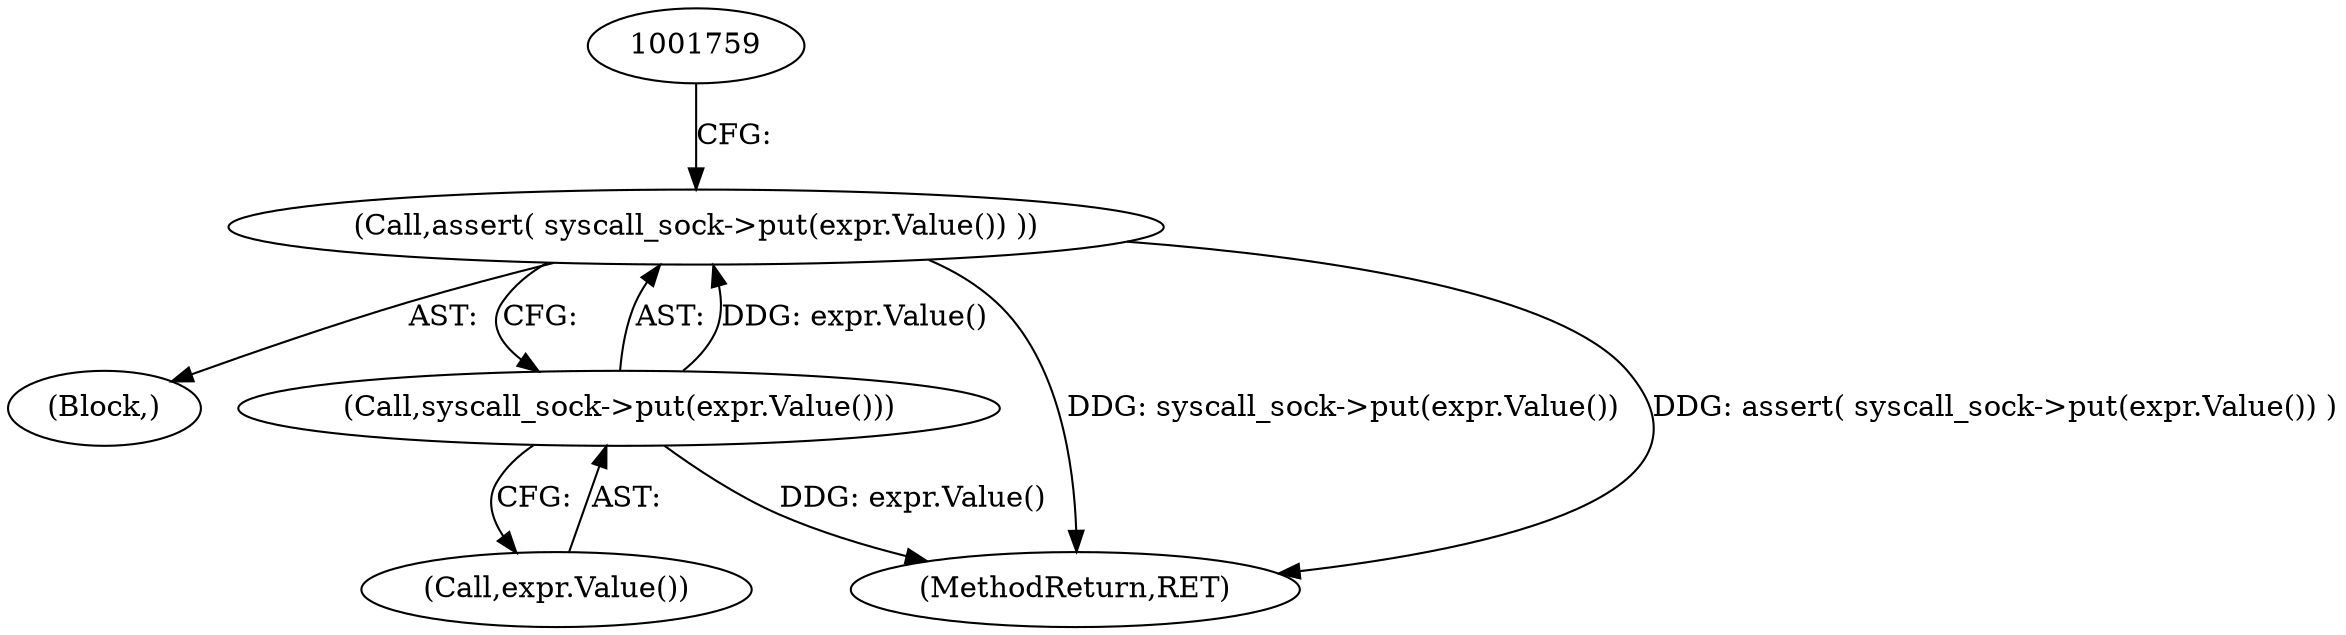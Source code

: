 digraph "0_htcondor_5e5571d1a431eb3c61977b6dd6ec90186ef79867_4@API" {
"1001754" [label="(Call,assert( syscall_sock->put(expr.Value()) ))"];
"1001755" [label="(Call,syscall_sock->put(expr.Value()))"];
"1001753" [label="(Block,)"];
"1001755" [label="(Call,syscall_sock->put(expr.Value()))"];
"1001756" [label="(Call,expr.Value())"];
"1001754" [label="(Call,assert( syscall_sock->put(expr.Value()) ))"];
"1002472" [label="(MethodReturn,RET)"];
"1001754" -> "1001753"  [label="AST: "];
"1001754" -> "1001755"  [label="CFG: "];
"1001755" -> "1001754"  [label="AST: "];
"1001759" -> "1001754"  [label="CFG: "];
"1001754" -> "1002472"  [label="DDG: syscall_sock->put(expr.Value())"];
"1001754" -> "1002472"  [label="DDG: assert( syscall_sock->put(expr.Value()) )"];
"1001755" -> "1001754"  [label="DDG: expr.Value()"];
"1001755" -> "1001756"  [label="CFG: "];
"1001756" -> "1001755"  [label="AST: "];
"1001755" -> "1002472"  [label="DDG: expr.Value()"];
}
